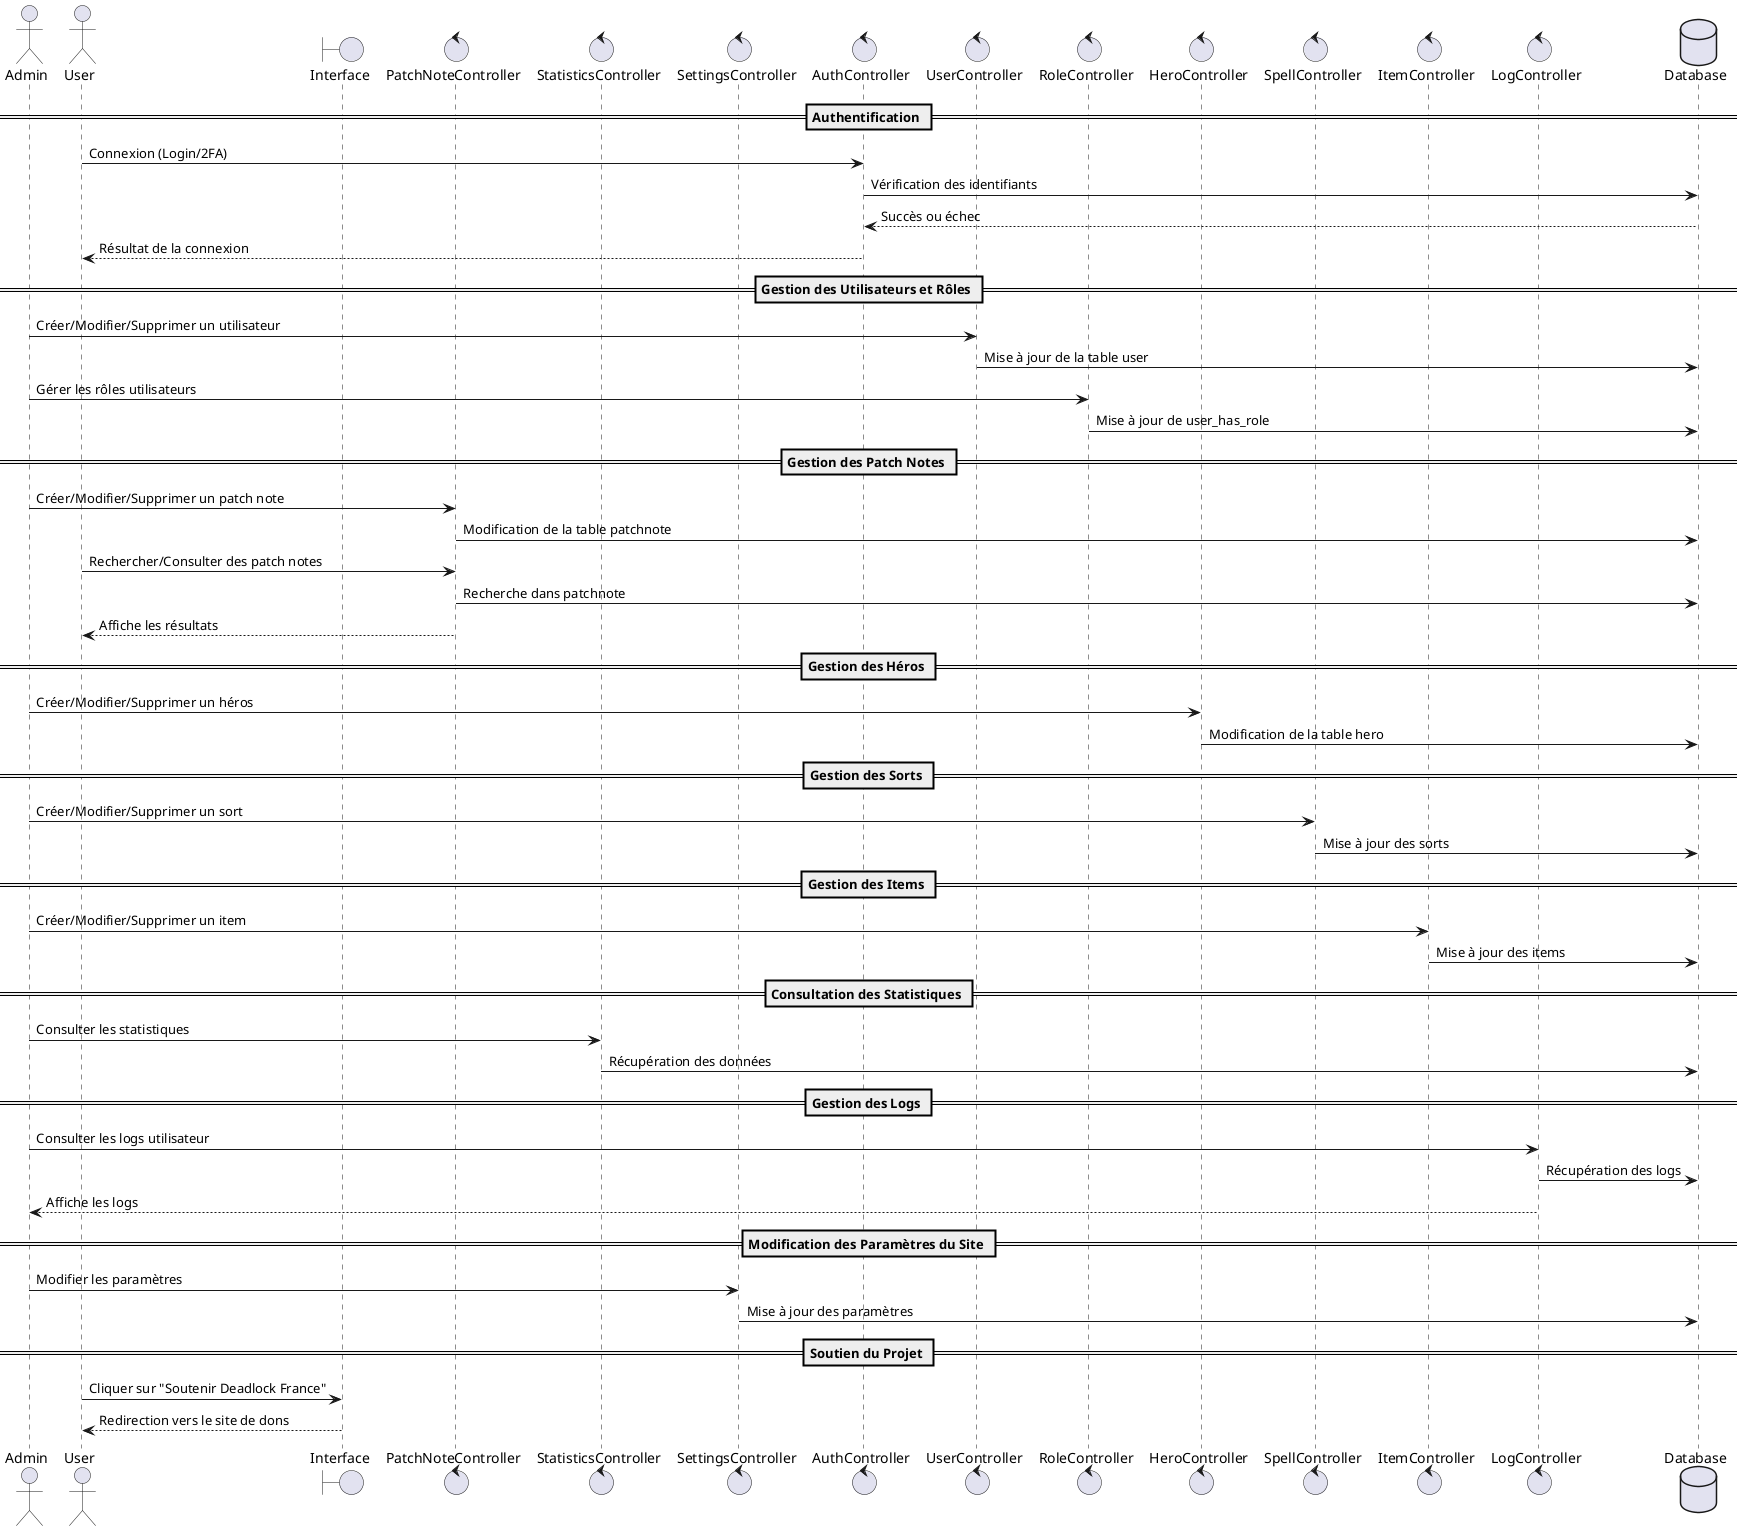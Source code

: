 @startuml
actor Admin
actor User
boundary Interface
control PatchNoteController
control StatisticsController
control SettingsController
control AuthController
control UserController
control RoleController
control HeroController
control SpellController
control ItemController
control LogController
database Database

== Authentification ==
User -> AuthController : Connexion (Login/2FA)
AuthController -> Database : Vérification des identifiants
Database --> AuthController : Succès ou échec
AuthController --> User : Résultat de la connexion

== Gestion des Utilisateurs et Rôles ==
Admin -> UserController : Créer/Modifier/Supprimer un utilisateur
UserController -> Database : Mise à jour de la table user

Admin -> RoleController : Gérer les rôles utilisateurs
RoleController -> Database : Mise à jour de user_has_role

== Gestion des Patch Notes ==
Admin -> PatchNoteController : Créer/Modifier/Supprimer un patch note
PatchNoteController -> Database : Modification de la table patchnote

User -> PatchNoteController : Rechercher/Consulter des patch notes
PatchNoteController -> Database : Recherche dans patchnote
PatchNoteController --> User : Affiche les résultats

== Gestion des Héros ==
Admin -> HeroController : Créer/Modifier/Supprimer un héros
HeroController -> Database : Modification de la table hero

== Gestion des Sorts ==
Admin -> SpellController : Créer/Modifier/Supprimer un sort
SpellController -> Database : Mise à jour des sorts

== Gestion des Items ==
Admin -> ItemController : Créer/Modifier/Supprimer un item
ItemController -> Database : Mise à jour des items

== Consultation des Statistiques ==
Admin -> StatisticsController : Consulter les statistiques
StatisticsController -> Database : Récupération des données

== Gestion des Logs ==
Admin -> LogController : Consulter les logs utilisateur
LogController -> Database : Récupération des logs
LogController --> Admin : Affiche les logs

== Modification des Paramètres du Site ==
Admin -> SettingsController : Modifier les paramètres
SettingsController -> Database : Mise à jour des paramètres

== Soutien du Projet ==
User -> Interface : Cliquer sur "Soutenir Deadlock France"
Interface --> User : Redirection vers le site de dons
@enduml

Sequence Diagram : [https://www.plantuml.com/plantuml/uml/bPPDRXix3CVtEeMGrNkB842N1Lp4Q90Fe2c26EasK3HCh5IMN4egsjjq6UzxWxbOoV5KDcEXqow2Z2d-oHyfZZIdAHlCPUMLCZP7rFDkvSBuV9S0rKCieJFuNL-53FXeB2WRGyRezOt9TlanPdY_DNZ0khR89hkKdKsjHSZPXQVMqhpaPSFCA0tpRVIjv9U0iPLs3Tutx5SPLWtpX_YqP-rCDWycWJuR7vIQpGPS2DazEalrng1dCyMi-lZTgrBqMqq_0dnZh_yejWidRyxd_olfHiAQWIIV-WtkWdUGjEks-Kp8ILNFurQ-HR6sVqaw5jrlx1BiGIvICItvtlQRL7mscP9eRxJzpJgKUG6f0jnbvrqo6Gec3PcKFpqaBdoO7Jt6b9LZlm4ykOuTaTF3egpNw5QqLe8kku2gAblDk7Rqh_-XdsF14PFMFEX2AhLBBwU2X1VKHNfWJ1neztCc9VqdadAk-wL9zqYgW-OChuIcTq9sfFMgJBLbFOGAf55ItQICNHqJqPeXoX2apcMRvHPeGf3_JiZEim389Urnf6cGNHZTcJ2APGtj-Pi_4luInZqQPp4TzFUITZBArigNVQghoo60Oj6_DtD9gWEaHSGiYUGvCucKA80IcgaXJAnfT8SFCed2bhydSUIjf6GAX2LRa75gwabLhu0l1GHKysvWj3fsdYlSKokfQ0yU7N5bJRkx0-XY25JjOP_ez9L4PFW3YYTtSKf9zqaErh_Ma6YRNOu-kpAkcC7nP46pwbyoSc55Brm6KSBXdLedUInZlOkWfFVqHair0ouYTGG2iznWV8QyV_NLRmNkfUSzH9qeq16h83ZKPs0w7-rdVOucM3XILI9k9UWSWXsQy1MG-WCwSUKTyEuIoIc4ZZzVVW40]